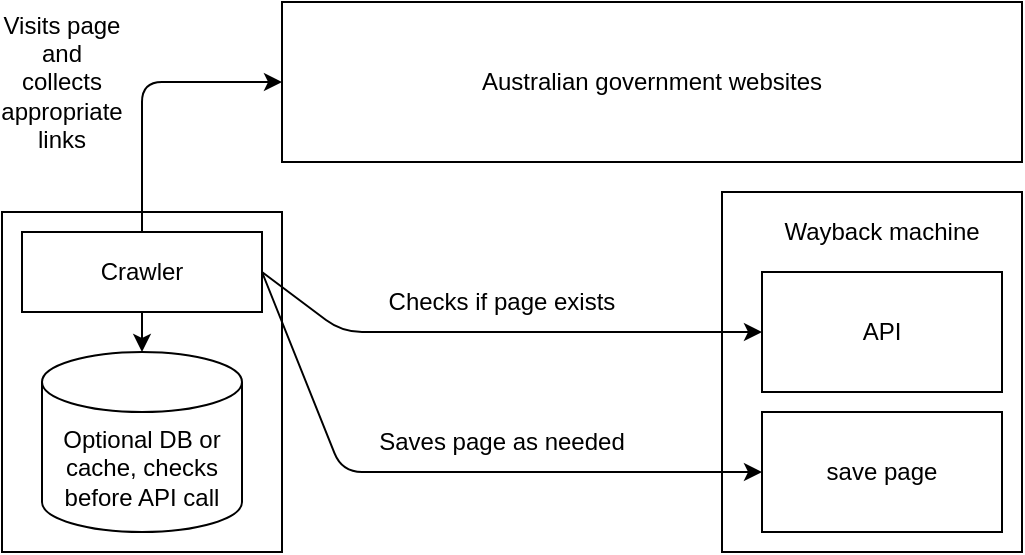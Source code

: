 <mxfile version="14.9.0" type="device"><diagram id="7erC9kCTgfocccPUIk33" name="Page-1"><mxGraphModel dx="1102" dy="555" grid="1" gridSize="10" guides="1" tooltips="1" connect="1" arrows="1" fold="1" page="1" pageScale="1" pageWidth="850" pageHeight="1100" math="0" shadow="0"><root><mxCell id="0"/><mxCell id="1" parent="0"/><mxCell id="tUILybbRFKdsPOits55O-16" value="" style="rounded=0;whiteSpace=wrap;html=1;" vertex="1" parent="1"><mxGeometry x="110" y="330" width="140" height="170" as="geometry"/></mxCell><mxCell id="tUILybbRFKdsPOits55O-1" value="Crawler" style="rounded=0;whiteSpace=wrap;html=1;" vertex="1" parent="1"><mxGeometry x="120" y="340" width="120" height="40" as="geometry"/></mxCell><mxCell id="tUILybbRFKdsPOits55O-2" value="" style="rounded=0;whiteSpace=wrap;html=1;" vertex="1" parent="1"><mxGeometry x="470" y="320" width="150" height="180" as="geometry"/></mxCell><mxCell id="tUILybbRFKdsPOits55O-3" value="save page" style="rounded=0;whiteSpace=wrap;html=1;" vertex="1" parent="1"><mxGeometry x="490" y="430" width="120" height="60" as="geometry"/></mxCell><mxCell id="tUILybbRFKdsPOits55O-4" value="API" style="rounded=0;whiteSpace=wrap;html=1;" vertex="1" parent="1"><mxGeometry x="490" y="360" width="120" height="60" as="geometry"/></mxCell><mxCell id="tUILybbRFKdsPOits55O-5" value="Wayback machine" style="text;html=1;strokeColor=none;fillColor=none;align=center;verticalAlign=middle;whiteSpace=wrap;rounded=0;" vertex="1" parent="1"><mxGeometry x="500" y="330" width="100" height="20" as="geometry"/></mxCell><mxCell id="tUILybbRFKdsPOits55O-6" value="Australian government websites" style="rounded=0;whiteSpace=wrap;html=1;" vertex="1" parent="1"><mxGeometry x="250" y="225" width="370" height="80" as="geometry"/></mxCell><mxCell id="tUILybbRFKdsPOits55O-7" value="" style="endArrow=classic;html=1;exitX=0.5;exitY=0;exitDx=0;exitDy=0;entryX=0;entryY=0.5;entryDx=0;entryDy=0;" edge="1" parent="1" source="tUILybbRFKdsPOits55O-1" target="tUILybbRFKdsPOits55O-6"><mxGeometry width="50" height="50" relative="1" as="geometry"><mxPoint x="400" y="310" as="sourcePoint"/><mxPoint x="450" y="260" as="targetPoint"/><Array as="points"><mxPoint x="180" y="265"/></Array></mxGeometry></mxCell><mxCell id="tUILybbRFKdsPOits55O-8" value="Visits page and collects appropriate links" style="text;html=1;strokeColor=none;fillColor=none;align=center;verticalAlign=middle;whiteSpace=wrap;rounded=0;" vertex="1" parent="1"><mxGeometry x="120" y="230" width="40" height="70" as="geometry"/></mxCell><mxCell id="tUILybbRFKdsPOits55O-10" value="" style="endArrow=classic;html=1;exitX=1;exitY=0.5;exitDx=0;exitDy=0;entryX=0;entryY=0.5;entryDx=0;entryDy=0;" edge="1" parent="1" source="tUILybbRFKdsPOits55O-1" target="tUILybbRFKdsPOits55O-4"><mxGeometry width="50" height="50" relative="1" as="geometry"><mxPoint x="400" y="310" as="sourcePoint"/><mxPoint x="450" y="260" as="targetPoint"/><Array as="points"><mxPoint x="280" y="390"/></Array></mxGeometry></mxCell><mxCell id="tUILybbRFKdsPOits55O-11" value="Checks if page exists" style="text;html=1;strokeColor=none;fillColor=none;align=center;verticalAlign=middle;whiteSpace=wrap;rounded=0;" vertex="1" parent="1"><mxGeometry x="285" y="360" width="150" height="30" as="geometry"/></mxCell><mxCell id="tUILybbRFKdsPOits55O-12" value="" style="endArrow=classic;html=1;entryX=0;entryY=0.5;entryDx=0;entryDy=0;" edge="1" parent="1" target="tUILybbRFKdsPOits55O-3"><mxGeometry width="50" height="50" relative="1" as="geometry"><mxPoint x="240" y="360" as="sourcePoint"/><mxPoint x="450" y="260" as="targetPoint"/><Array as="points"><mxPoint x="280" y="460"/></Array></mxGeometry></mxCell><mxCell id="tUILybbRFKdsPOits55O-13" value="Saves page as needed" style="text;html=1;strokeColor=none;fillColor=none;align=center;verticalAlign=middle;whiteSpace=wrap;rounded=0;" vertex="1" parent="1"><mxGeometry x="280" y="435" width="160" height="20" as="geometry"/></mxCell><mxCell id="tUILybbRFKdsPOits55O-14" value="Optional DB or cache, checks before API call" style="shape=cylinder3;whiteSpace=wrap;html=1;boundedLbl=1;backgroundOutline=1;size=15;" vertex="1" parent="1"><mxGeometry x="130" y="400" width="100" height="90" as="geometry"/></mxCell><mxCell id="tUILybbRFKdsPOits55O-15" value="" style="endArrow=classic;html=1;exitX=0.5;exitY=1;exitDx=0;exitDy=0;entryX=0.5;entryY=0;entryDx=0;entryDy=0;entryPerimeter=0;" edge="1" parent="1" source="tUILybbRFKdsPOits55O-1" target="tUILybbRFKdsPOits55O-14"><mxGeometry width="50" height="50" relative="1" as="geometry"><mxPoint x="400" y="330" as="sourcePoint"/><mxPoint x="450" y="280" as="targetPoint"/></mxGeometry></mxCell></root></mxGraphModel></diagram></mxfile>